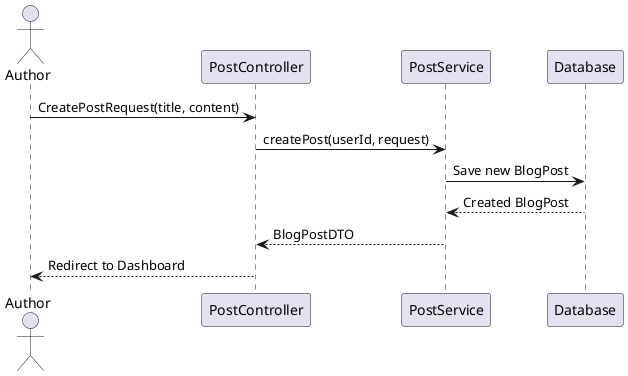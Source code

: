 ' Sequence Diagram (Create Post)

@startuml
actor Author
participant "PostController" as PC
participant "PostService" as PS
participant Database

Author -> PC: CreatePostRequest(title, content)
PC -> PS: createPost(userId, request)
PS -> Database: Save new BlogPost
Database --> PS: Created BlogPost
PS --> PC: BlogPostDTO
PC --> Author: Redirect to Dashboard
@enduml

